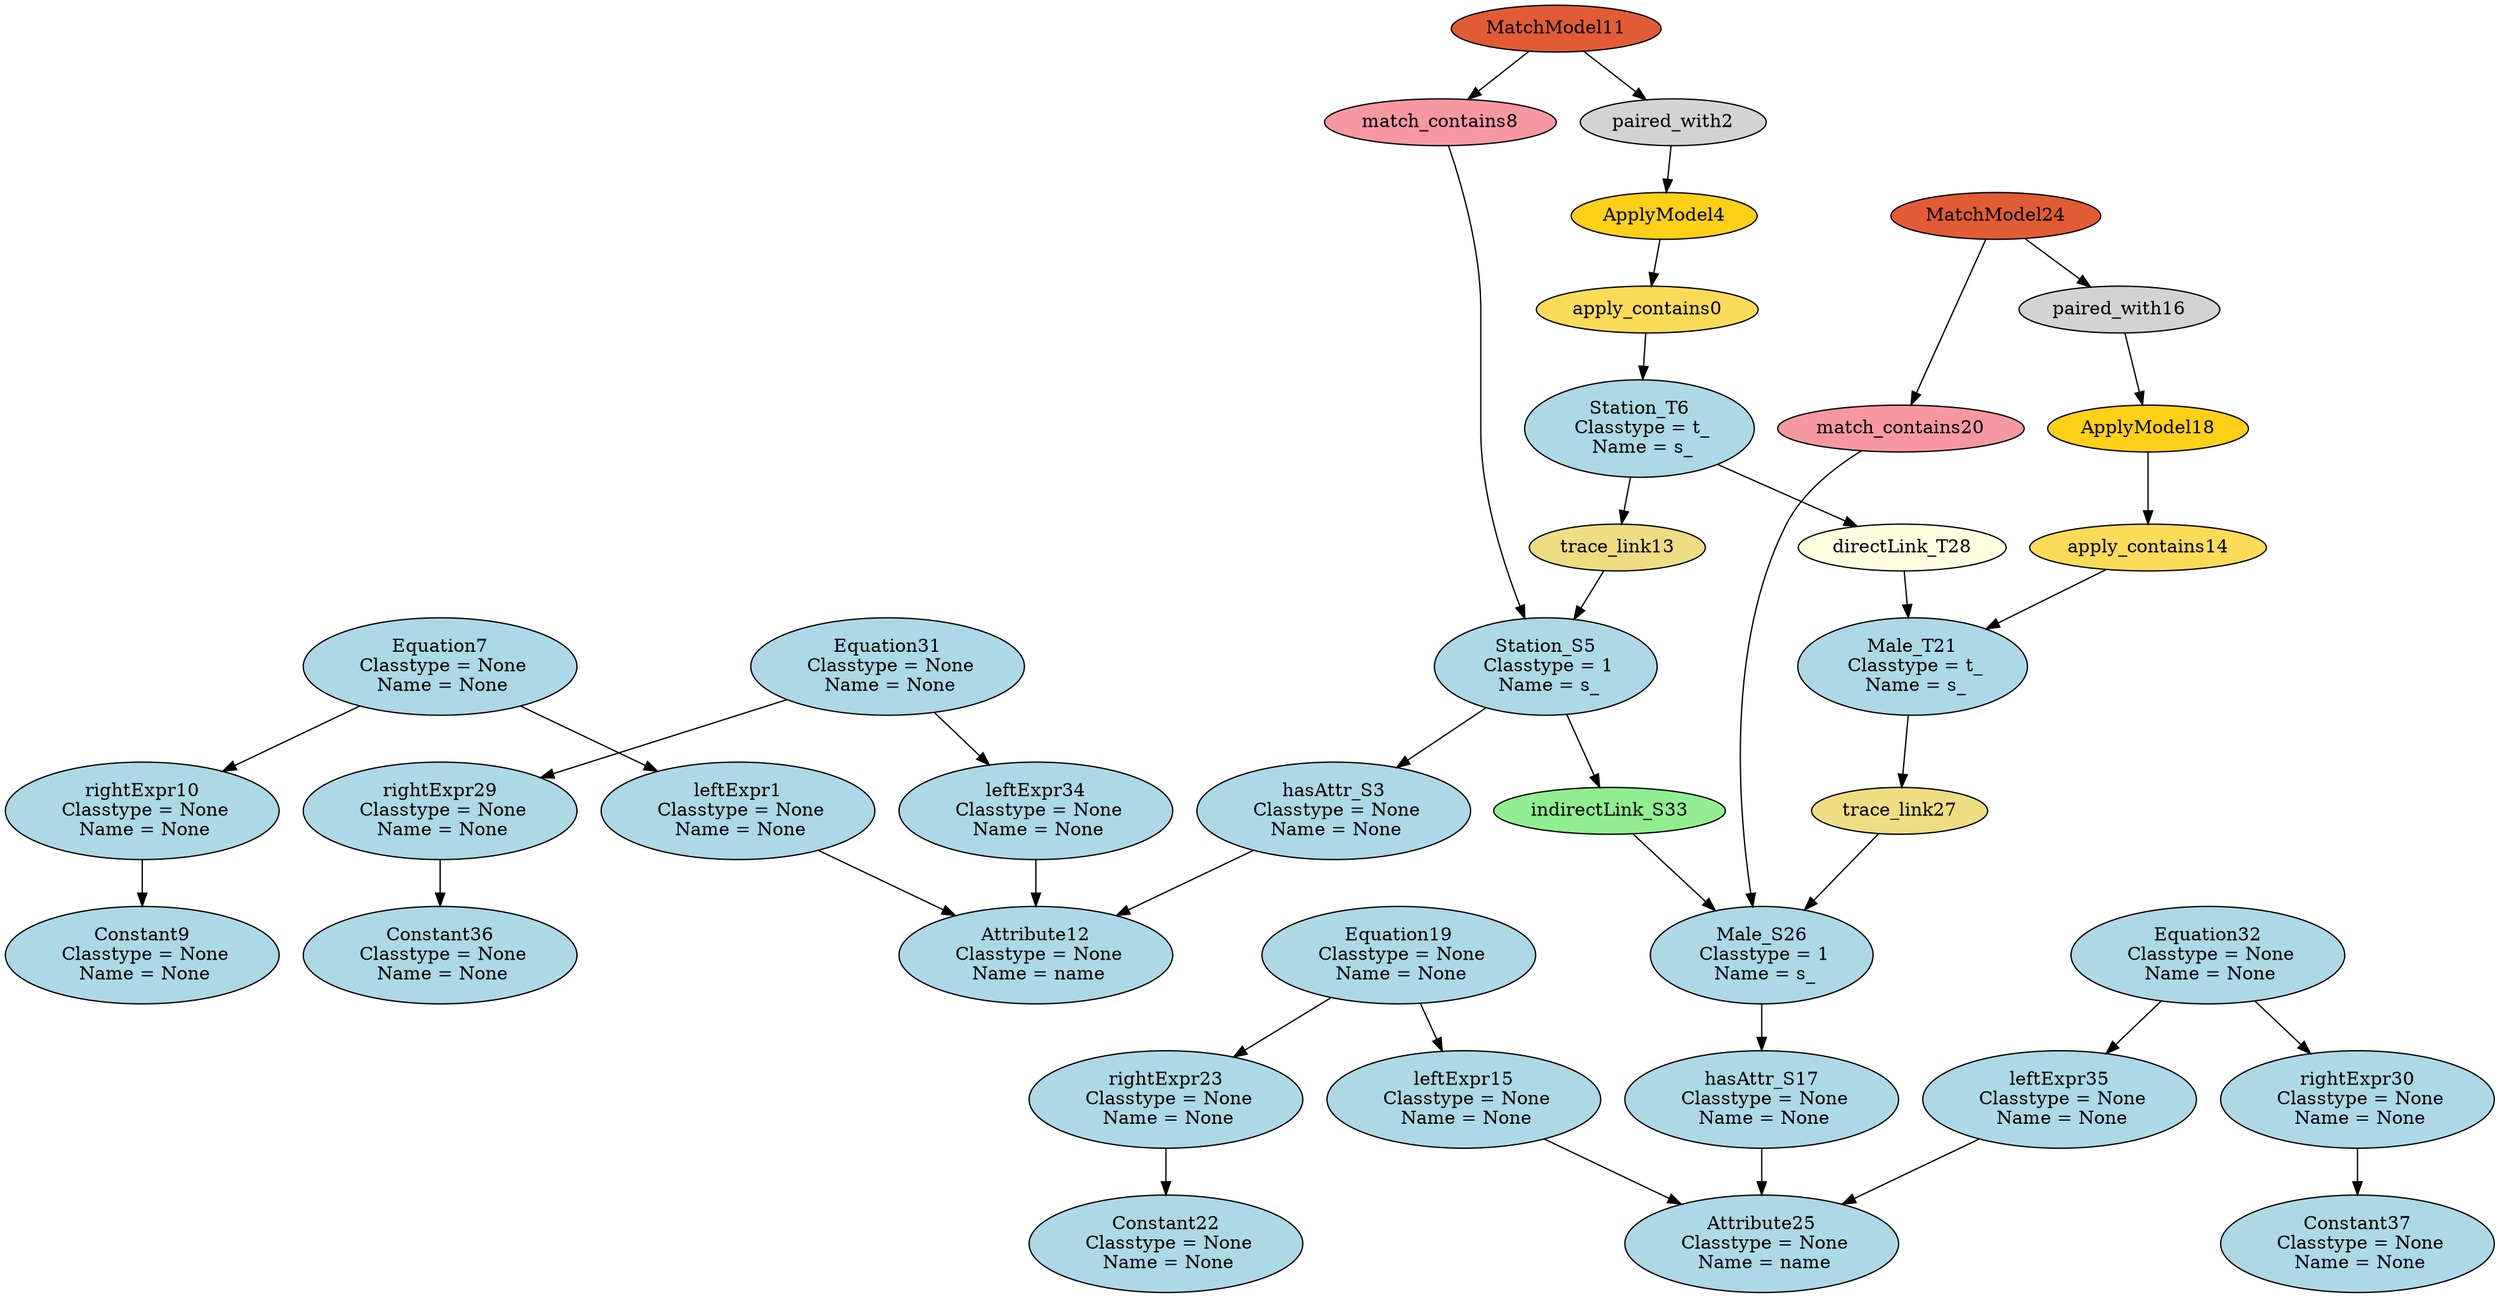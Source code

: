 digraph HEmptyPathCondition_HS2S_HM2M_HSM2SM {
apply_contains0 [style=filled, fillcolor="#FCDB58"];
"leftExpr1\n Classtype = None\n Name = None" [style=filled, fillcolor=lightblue];
paired_with2 [style=filled, fillcolor=lightgray];
"hasAttr_S3\n Classtype = None\n Name = None" [style=filled, fillcolor=lightblue];
ApplyModel4 [style=filled, fillcolor="#FED017"];
"Station_S5\n Classtype = 1\n Name = s_" [style=filled, fillcolor=lightblue];
"Station_T6\n Classtype = t_\n Name = s_" [style=filled, fillcolor=lightblue];
"Equation7\n Classtype = None\n Name = None" [style=filled, fillcolor=lightblue];
match_contains8 [style=filled, fillcolor="#F798A1"];
"Constant9\n Classtype = None\n Name = None" [style=filled, fillcolor=lightblue];
"rightExpr10\n Classtype = None\n Name = None" [style=filled, fillcolor=lightblue];
MatchModel11 [style=filled, fillcolor="#E15C34"];
"Attribute12\n Classtype = None\n Name = name" [style=filled, fillcolor=lightblue];
trace_link13 [style=filled, fillcolor=lightgoldenrod];
apply_contains14 [style=filled, fillcolor="#FCDB58"];
"leftExpr15\n Classtype = None\n Name = None" [style=filled, fillcolor=lightblue];
paired_with16 [style=filled, fillcolor=lightgray];
"hasAttr_S17\n Classtype = None\n Name = None" [style=filled, fillcolor=lightblue];
ApplyModel18 [style=filled, fillcolor="#FED017"];
"Equation19\n Classtype = None\n Name = None" [style=filled, fillcolor=lightblue];
match_contains20 [style=filled, fillcolor="#F798A1"];
"Male_T21\n Classtype = t_\n Name = s_" [style=filled, fillcolor=lightblue];
"Constant22\n Classtype = None\n Name = None" [style=filled, fillcolor=lightblue];
"rightExpr23\n Classtype = None\n Name = None" [style=filled, fillcolor=lightblue];
MatchModel24 [style=filled, fillcolor="#E15C34"];
"Attribute25\n Classtype = None\n Name = name" [style=filled, fillcolor=lightblue];
"Male_S26\n Classtype = 1\n Name = s_" [style=filled, fillcolor=lightblue];
trace_link27 [style=filled, fillcolor=lightgoldenrod];
"directLink_T28\n" [style=filled, fillcolor=lightyellow];
"rightExpr29\n Classtype = None\n Name = None" [style=filled, fillcolor=lightblue];
"rightExpr30\n Classtype = None\n Name = None" [style=filled, fillcolor=lightblue];
"Equation31\n Classtype = None\n Name = None" [style=filled, fillcolor=lightblue];
"Equation32\n Classtype = None\n Name = None" [style=filled, fillcolor=lightblue];
indirectLink_S33 [style=filled, fillcolor=lightgreen];
"leftExpr34\n Classtype = None\n Name = None" [style=filled, fillcolor=lightblue];
"leftExpr35\n Classtype = None\n Name = None" [style=filled, fillcolor=lightblue];
"Constant36\n Classtype = None\n Name = None" [style=filled, fillcolor=lightblue];
"Constant37\n Classtype = None\n Name = None" [style=filled, fillcolor=lightblue];
ApplyModel4 -> apply_contains0;
apply_contains0 -> "Station_T6\n Classtype = t_\n Name = s_";
"Equation7\n Classtype = None\n Name = None" -> "leftExpr1\n Classtype = None\n Name = None";
"leftExpr1\n Classtype = None\n Name = None" -> "Attribute12\n Classtype = None\n Name = name";
MatchModel11 -> paired_with2;
paired_with2 -> ApplyModel4;
"Station_S5\n Classtype = 1\n Name = s_" -> "hasAttr_S3\n Classtype = None\n Name = None";
"hasAttr_S3\n Classtype = None\n Name = None" -> "Attribute12\n Classtype = None\n Name = name";
match_contains8 -> "Station_S5\n Classtype = 1\n Name = s_";
"Equation7\n Classtype = None\n Name = None" -> "rightExpr10\n Classtype = None\n Name = None";
MatchModel11 -> match_contains8;
"rightExpr10\n Classtype = None\n Name = None" -> "Constant9\n Classtype = None\n Name = None";
trace_link13 -> "Station_S5\n Classtype = 1\n Name = s_";
"Station_T6\n Classtype = t_\n Name = s_" -> trace_link13;
ApplyModel18 -> apply_contains14;
apply_contains14 -> "Male_T21\n Classtype = t_\n Name = s_";
"Equation19\n Classtype = None\n Name = None" -> "leftExpr15\n Classtype = None\n Name = None";
"leftExpr15\n Classtype = None\n Name = None" -> "Attribute25\n Classtype = None\n Name = name";
MatchModel24 -> paired_with16;
paired_with16 -> ApplyModel18;
"Male_S26\n Classtype = 1\n Name = s_" -> "hasAttr_S17\n Classtype = None\n Name = None";
"hasAttr_S17\n Classtype = None\n Name = None" -> "Attribute25\n Classtype = None\n Name = name";
"Equation19\n Classtype = None\n Name = None" -> "rightExpr23\n Classtype = None\n Name = None";
MatchModel24 -> match_contains20;
match_contains20 -> "Male_S26\n Classtype = 1\n Name = s_";
"rightExpr23\n Classtype = None\n Name = None" -> "Constant22\n Classtype = None\n Name = None";
trace_link27 -> "Male_S26\n Classtype = 1\n Name = s_";
"Male_T21\n Classtype = t_\n Name = s_" -> trace_link27;
"Station_S5\n Classtype = 1\n Name = s_" -> indirectLink_S33;
indirectLink_S33 -> "Male_S26\n Classtype = 1\n Name = s_";
"Station_T6\n Classtype = t_\n Name = s_" -> "directLink_T28\n";
"directLink_T28\n" -> "Male_T21\n Classtype = t_\n Name = s_";
"Equation31\n Classtype = None\n Name = None" -> "rightExpr29\n Classtype = None\n Name = None";
"Equation31\n Classtype = None\n Name = None" -> "leftExpr34\n Classtype = None\n Name = None";
"rightExpr29\n Classtype = None\n Name = None" -> "Constant36\n Classtype = None\n Name = None";
"Equation32\n Classtype = None\n Name = None" -> "rightExpr30\n Classtype = None\n Name = None";
"Equation32\n Classtype = None\n Name = None" -> "leftExpr35\n Classtype = None\n Name = None";
"rightExpr30\n Classtype = None\n Name = None" -> "Constant37\n Classtype = None\n Name = None";
"leftExpr34\n Classtype = None\n Name = None" -> "Attribute12\n Classtype = None\n Name = name";
"leftExpr35\n Classtype = None\n Name = None" -> "Attribute25\n Classtype = None\n Name = name";
}
